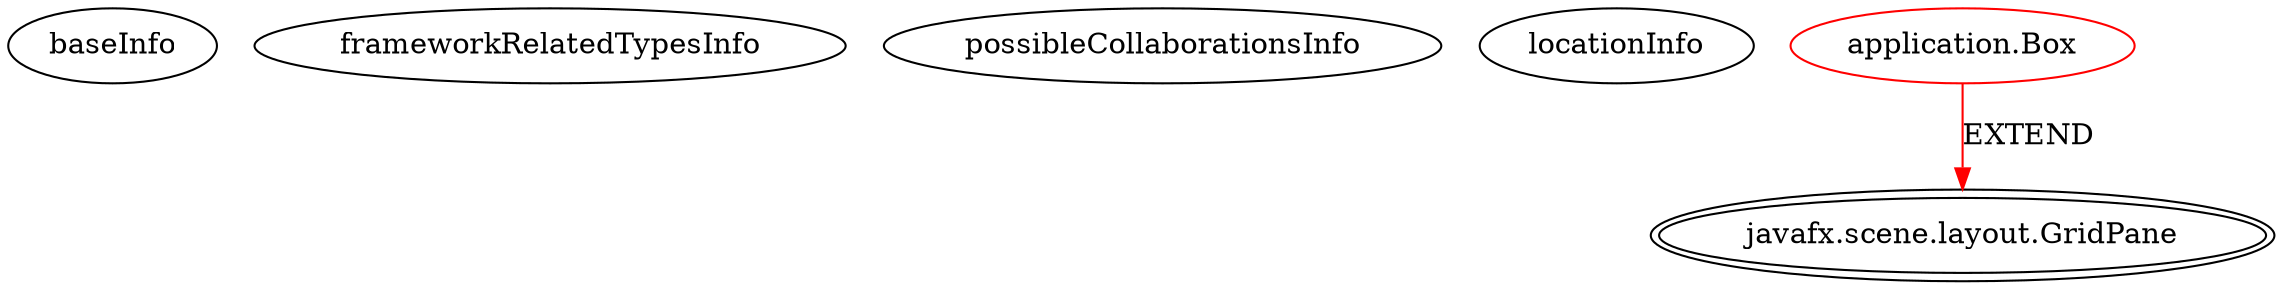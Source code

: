 digraph {
baseInfo[graphId=2686,category="extension_graph",isAnonymous=false,possibleRelation=false]
frameworkRelatedTypesInfo[0="javafx.scene.layout.GridPane"]
possibleCollaborationsInfo[]
locationInfo[projectName="fisimon-Ing_Software",filePath="/fisimon-Ing_Software/Ing_Software-master/src/application/Box.java",contextSignature="Box",graphId="2686"]
0[label="application.Box",vertexType="ROOT_CLIENT_CLASS_DECLARATION",isFrameworkType=false,color=red]
1[label="javafx.scene.layout.GridPane",vertexType="FRAMEWORK_CLASS_TYPE",isFrameworkType=true,peripheries=2]
0->1[label="EXTEND",color=red]
}

